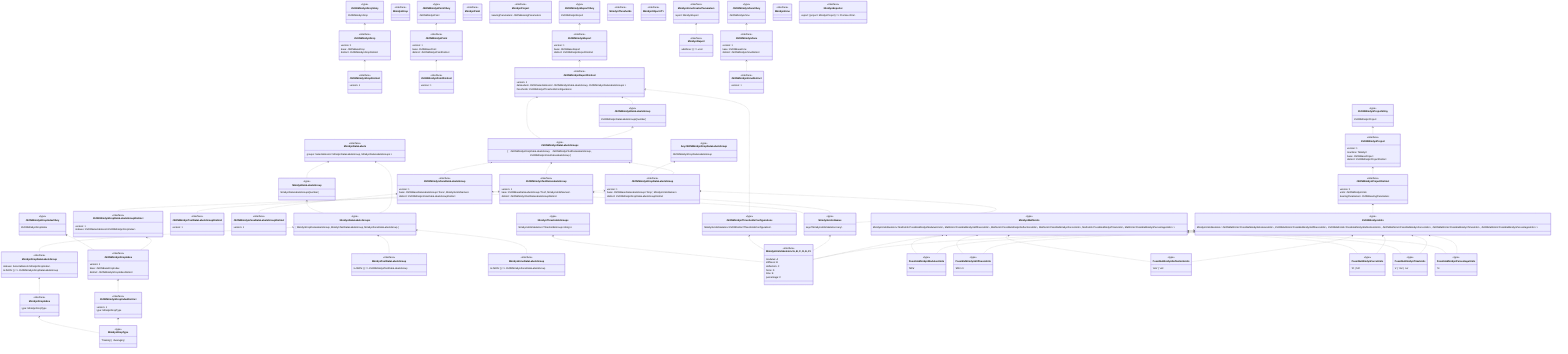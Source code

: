 classDiagram
class JSONMinidynDataLabelsGroup {
  <<type>>
  JSONMinidynDataLabelsGroups[number]
}
JSONMinidynDataLabelsGroup <.. JSONMinidynDataLabelsGroups


class JSONMinidynDataLabelsGroups {
  <<type>>
  [   JSONMinidynDropDataLabelsGroup,   JSONMinidynTestDataLabelsGroup,   JSONMinidynZoneDataLabelsGroup ]
}
JSONMinidynDataLabelsGroups <.. JSONMinidynDropDataLabelsGroup
JSONMinidynDataLabelsGroups <.. JSONMinidynTestDataLabelsGroup
JSONMinidynDataLabelsGroups <.. JSONMinidynZoneDataLabelsGroup


class AnyJSONMinidynDropDataLabelsGroup {
  <<type>>
  JSONMinidynDropDataLabelsGroup
}
AnyJSONMinidynDropDataLabelsGroup <.. JSONMinidynDropDataLabelsGroup


class JSONMinidynDropDataLabelsGroup {
  <<interface>>
  version: 1
  base: JSONBaseDataLabelsGroup#60;'Drop', MinidynUnitsNames#62;
  distinct: JSONMinidynDropDataLabelsGroupDistinct
}
JSONMinidynDropDataLabelsGroup <.. MinidynUnitsNames
JSONMinidynDropDataLabelsGroup <.. JSONMinidynDropDataLabelsGroupDistinct


class JSONMinidynDropDataLabelsGroupDistinct {
  <<interface>>
  version: 1
  indexes: JSONSelectableList#60;JSONMinidynDropIndex#62;
}
JSONMinidynDropDataLabelsGroupDistinct <.. JSONMinidynDropIndex


class JSONMinidynTestDataLabelsGroup {
  <<interface>>
  version: 1
  base: JSONBaseDataLabelsGroup#60;'Test', MinidynUnitsNames#62;
  distinct: JSONMinidynTestDataLabelsGroupDistinct
}
JSONMinidynTestDataLabelsGroup <.. MinidynUnitsNames
JSONMinidynTestDataLabelsGroup <.. JSONMinidynTestDataLabelsGroupDistinct


class JSONMinidynTestDataLabelsGroupDistinct {
  <<interface>>
  version: 1
}



class JSONMinidynZoneDataLabelsGroup {
  <<interface>>
  version: 1
  base: JSONBaseDataLabelsGroup#60;'Zone', MinidynUnitsNames#62;
  distinct: JSONMinidynZoneDataLabelsGroupDistinct
}
JSONMinidynZoneDataLabelsGroup <.. MinidynUnitsNames
JSONMinidynZoneDataLabelsGroup <.. JSONMinidynZoneDataLabelsGroupDistinct


class JSONMinidynZoneDataLabelsGroupDistinct {
  <<interface>>
  version: 1
}



class MinidynDataLabels {
  <<interface>>
  groups: SelectableList#60;     MinidynDataLabelsGroup,     MinidynDataLabelsGroups   #62;
}
MinidynDataLabels <.. MinidynDataLabelsGroup
MinidynDataLabels <.. MinidynDataLabelsGroups


class MinidynDataLabelsGroup {
  <<type>>
  MinidynDataLabelsGroups[number]
}
MinidynDataLabelsGroup <.. MinidynDataLabelsGroups


class MinidynDataLabelsGroups {
  <<type>>
  [   MinidynDropDataLabelsGroup,   MinidynTestDataLabelsGroup,   MinidynZoneDataLabelsGroup ]
}
MinidynDataLabelsGroups <.. MinidynDropDataLabelsGroup
MinidynDataLabelsGroups <.. MinidynTestDataLabelsGroup
MinidynDataLabelsGroups <.. MinidynZoneDataLabelsGroup


class MinidynDropDataLabelsGroup {
  <<interface>>
  indexes: SelectableList#60;MinidynDropIndex#62;
  toJSON: #40;#41; =#62; JSONMinidynDropDataLabelsGroup
}
MinidynDropDataLabelsGroup <.. MinidynDropIndex


class MinidynTestDataLabelsGroup {
  <<interface>>
  toJSON: #40;#41; =#62; JSONMinidynTestDataLabelsGroup
}



class MinidynZoneDataLabelsGroup {
  <<interface>>
  toJSON: #40;#41; =#62; JSONMinidynZoneDataLabelsGroup
}



class JSONMinidynDropVAny {
  <<type>>
  JSONMinidynDrop
}
JSONMinidynDropVAny <.. JSONMinidynDrop


class JSONMinidynDrop {
  <<interface>>
  version: 1
  base: JSONBaseDrop
  distinct: JSONMinidynDropDistinct
}
JSONMinidynDrop <.. JSONMinidynDropDistinct


class JSONMinidynDropDistinct {
  <<interface>>
  version: 1
}



class JSONMinidynDropIndexVAny {
  <<type>>
  JSONMinidynDropIndex
}
JSONMinidynDropIndexVAny <.. JSONMinidynDropIndex


class JSONMinidynDropIndex {
  <<interface>>
  version: 1
  base: JSONBaseDropIndex
  distinct: JSONMinidynDropIndexDistinct
}
JSONMinidynDropIndex <.. JSONMinidynDropIndexDistinct


class JSONMinidynDropIndexDistinct {
  <<interface>>
  version: 1
  type: MinidynDropType
}
JSONMinidynDropIndexDistinct <.. MinidynDropType


class MinidynDropType {
  <<type>>
  'Training' | 'Averaging'
}



class MinidynDrop {
  <<interface>>

}



class MinidynDropIndex {
  <<interface>>
  type: MinidynDropType
}
MinidynDropIndex <.. MinidynDropType


class MinidynUnitsSkeleton~A, B, C, D, E, F~ {
  <<interface>>
  modulus: A
  stiffness: B
  deflection: C
  force: D
  time: E
  percentage: F
}



class PossibleMinidynModulusUnits {
  <<type>>
  'MPa'
}



class PossibleMinidynStiffnessUnits {
  <<type>>
  'MN / m'
}



class PossibleMinidynDeflectionUnits {
  <<type>>
  'mm' | 'um'
}



class PossibleMinidynForceUnits {
  <<type>>
  'N' | 'kN'
}



class PossibleMinidynTimeUnits {
  <<type>>
  's' | 'ms' | 'us'
}



class PossibleMinidynPercentageUnits {
  <<type>>
  '%'
}



class JSONMinidynUnits {
  <<type>>
  MinidynUnitsSkeleton#60;   JSONMathUnit#60;PossibleMinidynModulusUnits#62;,   JSONMathUnit#60;PossibleMinidynStiffnessUnits#62;,   JSONMathUnit#60;PossibleMinidynDeflectionUnits#62;,   JSONMathUnit#60;PossibleMinidynForceUnits#62;,   JSONMathUnit#60;PossibleMinidynTimeUnits#62;,   JSONMathUnit#60;PossibleMinidynPercentageUnits#62; #62;
}
JSONMinidynUnits <.. MinidynUnitsSkeleton~A, B, C, D, E, F~
JSONMinidynUnits <.. PossibleMinidynModulusUnits
JSONMinidynUnits <.. PossibleMinidynStiffnessUnits
JSONMinidynUnits <.. PossibleMinidynDeflectionUnits
JSONMinidynUnits <.. PossibleMinidynForceUnits
JSONMinidynUnits <.. PossibleMinidynTimeUnits
JSONMinidynUnits <.. PossibleMinidynPercentageUnits


class MinidynMathUnits {
  <<type>>
  MinidynUnitsSkeleton#60;   MathUnit#60;PossibleMinidynModulusUnits#62;,   MathUnit#60;PossibleMinidynStiffnessUnits#62;,   MathUnit#60;PossibleMinidynDeflectionUnits#62;,   MathUnit#60;PossibleMinidynForceUnits#62;,   MathUnit#60;PossibleMinidynTimeUnits#62;,   MathUnit#60;PossibleMinidynPercentageUnits#62; #62;
}
MinidynMathUnits <.. MinidynUnitsSkeleton~A, B, C, D, E, F~
MinidynMathUnits <.. PossibleMinidynModulusUnits
MinidynMathUnits <.. PossibleMinidynStiffnessUnits
MinidynMathUnits <.. PossibleMinidynDeflectionUnits
MinidynMathUnits <.. PossibleMinidynForceUnits
MinidynMathUnits <.. PossibleMinidynTimeUnits
MinidynMathUnits <.. PossibleMinidynPercentageUnits


class MinidynUnitsNames {
  <<type>>
  keyof MinidynUnitsSkeleton#60;any#62;
}
MinidynUnitsNames <.. MinidynUnitsSkeleton~A, B, C, D, E, F~


class JSONMinidynPointVAny {
  <<type>>
  JSONMinidynPoint
}
JSONMinidynPointVAny <.. JSONMinidynPoint


class JSONMinidynPoint {
  <<interface>>
  version: 1
  base: JSONBasePoint
  distinct: JSONMinidynPointDistinct
}
JSONMinidynPoint <.. JSONMinidynPointDistinct


class JSONMinidynPointDistinct {
  <<interface>>
  version: 1
}



class MinidynPoint {
  <<interface>>

}



class JSONMinidynProjectVAny {
  <<type>>
  JSONMinidynProject
}
JSONMinidynProjectVAny <.. JSONMinidynProject


class JSONMinidynProject {
  <<interface>>
  version: 1
  machine: 'Minidyn'
  base: JSONBaseProject
  distinct: JSONMinidynProjectDistinct
}
JSONMinidynProject <.. JSONMinidynProjectDistinct


class JSONMinidynProjectDistinct {
  <<interface>>
  version: 1
  units: JSONMinidynUnits
  bearingParameters: JSONBearingParameters
}
JSONMinidynProjectDistinct <.. JSONMinidynUnits


class MinidynProject {
  <<interface>>
  bearingParameters: JSONBearingParameters
}



class JSONMinidynReportVAny {
  <<type>>
  JSONMinidynReport
}
JSONMinidynReportVAny <.. JSONMinidynReport


class JSONMinidynReport {
  <<interface>>
  version: 1
  base: JSONBaseReport
  distinct: JSONMinidynReportDistinct
}
JSONMinidynReport <.. JSONMinidynReportDistinct


class JSONMinidynReportDistinct {
  <<interface>>
  version: 1
  dataLabels: JSONSelectableList#60;     JSONMinidynDataLabelsGroup,     JSONMinidynDataLabelsGroups   #62;
  thresholds: JSONMinidynThresholdsConfigurations
}
JSONMinidynReportDistinct <.. JSONMinidynDataLabelsGroup
JSONMinidynReportDistinct <.. JSONMinidynDataLabelsGroups
JSONMinidynReportDistinct <.. JSONMinidynThresholdsConfigurations


class JSONMinidynThresholdsConfigurations {
  <<type>>
  MinidynUnitsSkeleton#60;JSONDistinctThresholdsConfiguration#62;
}
JSONMinidynThresholdsConfigurations <.. MinidynUnitsSkeleton~A, B, C, D, E, F~


class MinidynReport {
  <<interface>>
  addZone: #40;#41; =#62; void
}



class MinidynThresholds {
  <<interface>>

}



class MinidynThresholdsGroups {
  <<type>>
  MinidynUnitsSkeleton#60;ThresholdsGroup#60;string#62;#62;
}
MinidynThresholdsGroups <.. MinidynUnitsSkeleton~A, B, C, D, E, F~


class MinidynObject~T~ {
  <<interface>>

}



class MinidynZoneCreatorParameters {
  <<interface>>
  report: MinidynReport
}
MinidynZoneCreatorParameters <.. MinidynReport


class JSONMinidynZoneVAny {
  <<type>>
  JSONMinidynZone
}
JSONMinidynZoneVAny <.. JSONMinidynZone


class JSONMinidynZone {
  <<interface>>
  version: 1
  base: JSONBaseZone
  distinct: JSONMinidynZoneDistinct
}
JSONMinidynZone <.. JSONMinidynZoneDistinct


class JSONMinidynZoneDistinct {
  <<interface>>
  version: 1
}



class MinidynZone {
  <<interface>>

}



class MinidynExporter {
  <<interface>>
  export: #40;project: MinidynProject#41; =#62; Promise#60;File#62;
}
